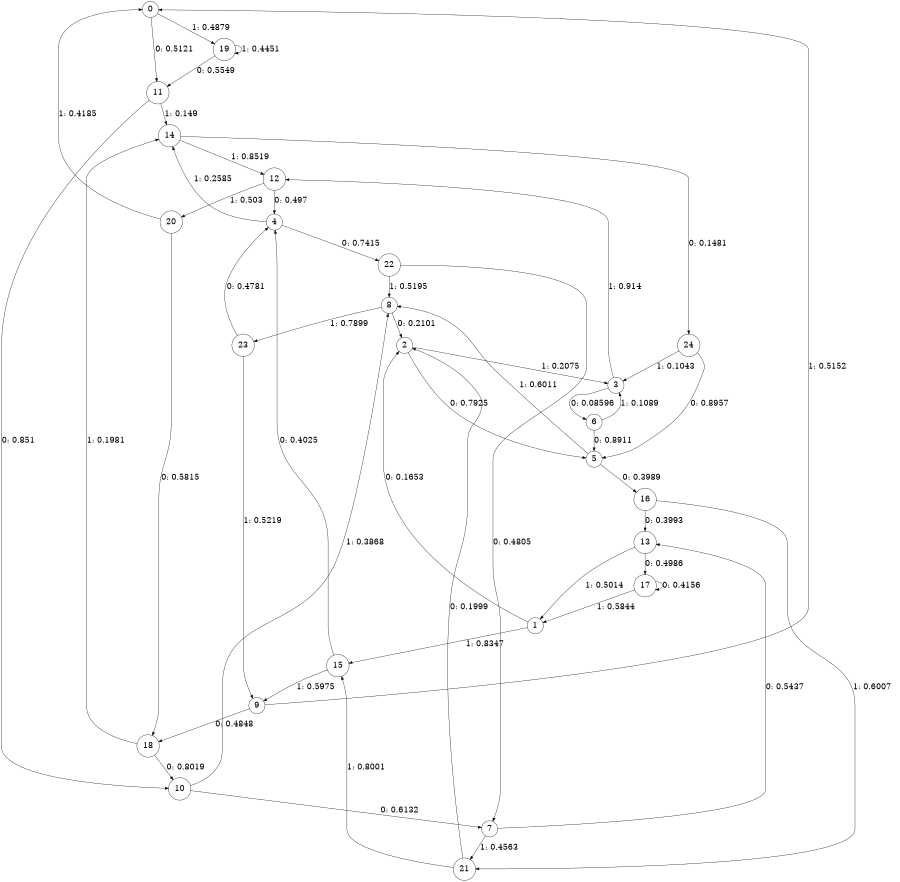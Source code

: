 digraph "ch2randomL5" {
size = "6,8.5";
ratio = "fill";
node [shape = circle];
node [fontsize = 24];
edge [fontsize = 24];
0 -> 11 [label = "0: 0.5121   "];
0 -> 19 [label = "1: 0.4879   "];
1 -> 2 [label = "0: 0.1653   "];
1 -> 15 [label = "1: 0.8347   "];
2 -> 5 [label = "0: 0.7925   "];
2 -> 3 [label = "1: 0.2075   "];
3 -> 6 [label = "0: 0.08596  "];
3 -> 12 [label = "1: 0.914    "];
4 -> 22 [label = "0: 0.7415   "];
4 -> 14 [label = "1: 0.2585   "];
5 -> 16 [label = "0: 0.3989   "];
5 -> 8 [label = "1: 0.6011   "];
6 -> 5 [label = "0: 0.8911   "];
6 -> 3 [label = "1: 0.1089   "];
7 -> 13 [label = "0: 0.5437   "];
7 -> 21 [label = "1: 0.4563   "];
8 -> 2 [label = "0: 0.2101   "];
8 -> 23 [label = "1: 0.7899   "];
9 -> 18 [label = "0: 0.4848   "];
9 -> 0 [label = "1: 0.5152   "];
10 -> 7 [label = "0: 0.6132   "];
10 -> 8 [label = "1: 0.3868   "];
11 -> 10 [label = "0: 0.851    "];
11 -> 14 [label = "1: 0.149    "];
12 -> 4 [label = "0: 0.497    "];
12 -> 20 [label = "1: 0.503    "];
13 -> 17 [label = "0: 0.4986   "];
13 -> 1 [label = "1: 0.5014   "];
14 -> 24 [label = "0: 0.1481   "];
14 -> 12 [label = "1: 0.8519   "];
15 -> 4 [label = "0: 0.4025   "];
15 -> 9 [label = "1: 0.5975   "];
16 -> 13 [label = "0: 0.3993   "];
16 -> 21 [label = "1: 0.6007   "];
17 -> 17 [label = "0: 0.4156   "];
17 -> 1 [label = "1: 0.5844   "];
18 -> 10 [label = "0: 0.8019   "];
18 -> 14 [label = "1: 0.1981   "];
19 -> 11 [label = "0: 0.5549   "];
19 -> 19 [label = "1: 0.4451   "];
20 -> 18 [label = "0: 0.5815   "];
20 -> 0 [label = "1: 0.4185   "];
21 -> 2 [label = "0: 0.1999   "];
21 -> 15 [label = "1: 0.8001   "];
22 -> 7 [label = "0: 0.4805   "];
22 -> 8 [label = "1: 0.5195   "];
23 -> 4 [label = "0: 0.4781   "];
23 -> 9 [label = "1: 0.5219   "];
24 -> 5 [label = "0: 0.8957   "];
24 -> 3 [label = "1: 0.1043   "];
}